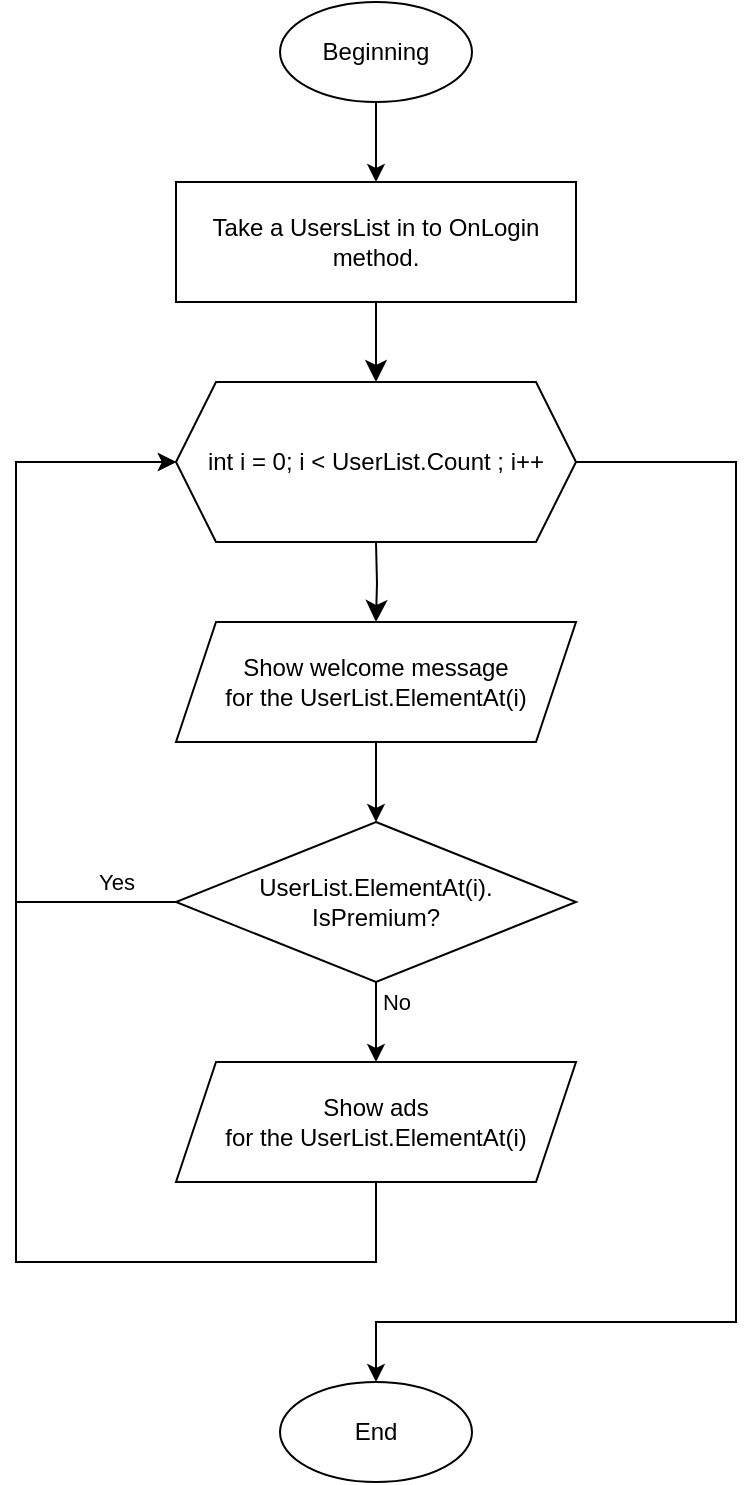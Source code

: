 <mxfile version="21.3.0" type="github">
  <diagram id="C5RBs43oDa-KdzZeNtuy" name="Page-1">
    <mxGraphModel dx="925" dy="499" grid="1" gridSize="10" guides="1" tooltips="1" connect="1" arrows="1" fold="1" page="1" pageScale="1" pageWidth="827" pageHeight="1169" math="0" shadow="0">
      <root>
        <mxCell id="WIyWlLk6GJQsqaUBKTNV-0" />
        <mxCell id="WIyWlLk6GJQsqaUBKTNV-1" parent="WIyWlLk6GJQsqaUBKTNV-0" />
        <mxCell id="WIyWlLk6GJQsqaUBKTNV-2" value="" style="rounded=0;html=1;jettySize=auto;orthogonalLoop=1;fontSize=11;endArrow=classic;endFill=1;endSize=8;strokeWidth=1;shadow=0;labelBackgroundColor=default;edgeStyle=orthogonalEdgeStyle;startFill=0;" parent="WIyWlLk6GJQsqaUBKTNV-1" edge="1">
          <mxGeometry relative="1" as="geometry">
            <mxPoint x="210" y="190" as="sourcePoint" />
            <mxPoint x="210.0" y="240" as="targetPoint" />
          </mxGeometry>
        </mxCell>
        <mxCell id="WIyWlLk6GJQsqaUBKTNV-4" value="" style="rounded=0;html=1;jettySize=auto;orthogonalLoop=1;fontSize=11;endArrow=classic;endFill=1;endSize=8;strokeWidth=1;shadow=0;labelBackgroundColor=default;edgeStyle=orthogonalEdgeStyle;startFill=0;" parent="WIyWlLk6GJQsqaUBKTNV-1" edge="1">
          <mxGeometry y="20" relative="1" as="geometry">
            <mxPoint as="offset" />
            <mxPoint x="210" y="320" as="sourcePoint" />
            <mxPoint x="210.0" y="360.0" as="targetPoint" />
          </mxGeometry>
        </mxCell>
        <mxCell id="7-ifbfS82pvWHVfPcbau-23" style="edgeStyle=orthogonalEdgeStyle;shape=connector;rounded=0;orthogonalLoop=1;jettySize=auto;html=1;entryX=0.5;entryY=0;entryDx=0;entryDy=0;labelBackgroundColor=default;strokeColor=default;fontFamily=Helvetica;fontSize=11;fontColor=default;startFill=0;endArrow=classic;" edge="1" parent="WIyWlLk6GJQsqaUBKTNV-1" source="7-ifbfS82pvWHVfPcbau-0" target="7-ifbfS82pvWHVfPcbau-3">
          <mxGeometry relative="1" as="geometry" />
        </mxCell>
        <mxCell id="7-ifbfS82pvWHVfPcbau-0" value="Beginning" style="ellipse;whiteSpace=wrap;html=1;" vertex="1" parent="WIyWlLk6GJQsqaUBKTNV-1">
          <mxGeometry x="162" y="50" width="96" height="50" as="geometry" />
        </mxCell>
        <mxCell id="7-ifbfS82pvWHVfPcbau-3" value="Take a UsersList in to OnLogin method. " style="rounded=0;whiteSpace=wrap;html=1;" vertex="1" parent="WIyWlLk6GJQsqaUBKTNV-1">
          <mxGeometry x="110" y="140" width="200" height="60" as="geometry" />
        </mxCell>
        <mxCell id="7-ifbfS82pvWHVfPcbau-4" value="End" style="ellipse;whiteSpace=wrap;html=1;" vertex="1" parent="WIyWlLk6GJQsqaUBKTNV-1">
          <mxGeometry x="162" y="740" width="96" height="50" as="geometry" />
        </mxCell>
        <mxCell id="7-ifbfS82pvWHVfPcbau-7" style="edgeStyle=orthogonalEdgeStyle;rounded=0;orthogonalLoop=1;jettySize=auto;html=1;entryX=0.5;entryY=0;entryDx=0;entryDy=0;" edge="1" parent="WIyWlLk6GJQsqaUBKTNV-1" source="7-ifbfS82pvWHVfPcbau-5" target="7-ifbfS82pvWHVfPcbau-4">
          <mxGeometry relative="1" as="geometry">
            <mxPoint x="510" y="580" as="targetPoint" />
            <Array as="points">
              <mxPoint x="390" y="280" />
              <mxPoint x="390" y="710" />
              <mxPoint x="210" y="710" />
            </Array>
          </mxGeometry>
        </mxCell>
        <mxCell id="7-ifbfS82pvWHVfPcbau-5" value="int i = 0; i &amp;lt; UserList.Count ; i++" style="shape=hexagon;perimeter=hexagonPerimeter2;whiteSpace=wrap;html=1;fixedSize=1;" vertex="1" parent="WIyWlLk6GJQsqaUBKTNV-1">
          <mxGeometry x="110" y="240" width="200" height="80" as="geometry" />
        </mxCell>
        <mxCell id="7-ifbfS82pvWHVfPcbau-13" value="" style="edgeStyle=orthogonalEdgeStyle;rounded=0;orthogonalLoop=1;jettySize=auto;html=1;startFill=0;" edge="1" parent="WIyWlLk6GJQsqaUBKTNV-1" source="7-ifbfS82pvWHVfPcbau-11" target="7-ifbfS82pvWHVfPcbau-12">
          <mxGeometry relative="1" as="geometry" />
        </mxCell>
        <mxCell id="7-ifbfS82pvWHVfPcbau-11" value="&lt;div&gt;Show welcome message&lt;/div&gt;&lt;div&gt;for the UserList.ElementAt(i)&lt;/div&gt;" style="shape=parallelogram;perimeter=parallelogramPerimeter;whiteSpace=wrap;html=1;fixedSize=1;" vertex="1" parent="WIyWlLk6GJQsqaUBKTNV-1">
          <mxGeometry x="110" y="360" width="200" height="60" as="geometry" />
        </mxCell>
        <mxCell id="7-ifbfS82pvWHVfPcbau-12" value="&lt;div&gt;UserList.ElementAt(i).&lt;/div&gt;&lt;div&gt;IsPremium?&lt;/div&gt;" style="rhombus;whiteSpace=wrap;html=1;" vertex="1" parent="WIyWlLk6GJQsqaUBKTNV-1">
          <mxGeometry x="110" y="460" width="200" height="80" as="geometry" />
        </mxCell>
        <mxCell id="7-ifbfS82pvWHVfPcbau-17" value="" style="endArrow=classic;html=1;rounded=0;labelBackgroundColor=default;strokeColor=default;fontFamily=Helvetica;fontSize=11;fontColor=default;shape=connector;exitX=0.5;exitY=1;exitDx=0;exitDy=0;" edge="1" parent="WIyWlLk6GJQsqaUBKTNV-1" source="7-ifbfS82pvWHVfPcbau-12">
          <mxGeometry relative="1" as="geometry">
            <mxPoint x="180" y="390" as="sourcePoint" />
            <mxPoint x="210" y="580" as="targetPoint" />
          </mxGeometry>
        </mxCell>
        <mxCell id="7-ifbfS82pvWHVfPcbau-18" value="No" style="edgeLabel;resizable=0;html=1;align=center;verticalAlign=middle;fontFamily=Helvetica;fontSize=11;fontColor=default;" connectable="0" vertex="1" parent="7-ifbfS82pvWHVfPcbau-17">
          <mxGeometry relative="1" as="geometry">
            <mxPoint x="10" y="-10" as="offset" />
          </mxGeometry>
        </mxCell>
        <mxCell id="7-ifbfS82pvWHVfPcbau-19" value="" style="endArrow=classic;html=1;rounded=0;labelBackgroundColor=default;strokeColor=default;fontFamily=Helvetica;fontSize=11;fontColor=default;shape=connector;exitX=0;exitY=0.5;exitDx=0;exitDy=0;entryX=0;entryY=0.5;entryDx=0;entryDy=0;" edge="1" parent="WIyWlLk6GJQsqaUBKTNV-1" source="7-ifbfS82pvWHVfPcbau-12" target="7-ifbfS82pvWHVfPcbau-5">
          <mxGeometry relative="1" as="geometry">
            <mxPoint x="180" y="420" as="sourcePoint" />
            <mxPoint x="50" y="500" as="targetPoint" />
            <Array as="points">
              <mxPoint x="30" y="500" />
              <mxPoint x="30" y="390" />
              <mxPoint x="30" y="280" />
            </Array>
          </mxGeometry>
        </mxCell>
        <mxCell id="7-ifbfS82pvWHVfPcbau-20" value="Yes" style="edgeLabel;resizable=0;html=1;align=center;verticalAlign=middle;fontFamily=Helvetica;fontSize=11;fontColor=default;" connectable="0" vertex="1" parent="7-ifbfS82pvWHVfPcbau-19">
          <mxGeometry relative="1" as="geometry">
            <mxPoint x="50" y="100" as="offset" />
          </mxGeometry>
        </mxCell>
        <mxCell id="7-ifbfS82pvWHVfPcbau-22" style="edgeStyle=orthogonalEdgeStyle;shape=connector;rounded=0;orthogonalLoop=1;jettySize=auto;html=1;labelBackgroundColor=default;strokeColor=default;fontFamily=Helvetica;fontSize=11;fontColor=default;startFill=0;endArrow=classic;entryX=0;entryY=0.5;entryDx=0;entryDy=0;" edge="1" parent="WIyWlLk6GJQsqaUBKTNV-1" source="7-ifbfS82pvWHVfPcbau-21" target="7-ifbfS82pvWHVfPcbau-5">
          <mxGeometry relative="1" as="geometry">
            <mxPoint x="30" y="500" as="targetPoint" />
            <Array as="points">
              <mxPoint x="210" y="680" />
              <mxPoint x="30" y="680" />
              <mxPoint x="30" y="280" />
            </Array>
          </mxGeometry>
        </mxCell>
        <mxCell id="7-ifbfS82pvWHVfPcbau-21" value="&lt;div&gt;Show ads&lt;/div&gt;&lt;div&gt;for the UserList.ElementAt(i)&lt;/div&gt;" style="shape=parallelogram;perimeter=parallelogramPerimeter;whiteSpace=wrap;html=1;fixedSize=1;" vertex="1" parent="WIyWlLk6GJQsqaUBKTNV-1">
          <mxGeometry x="110" y="580" width="200" height="60" as="geometry" />
        </mxCell>
      </root>
    </mxGraphModel>
  </diagram>
</mxfile>
